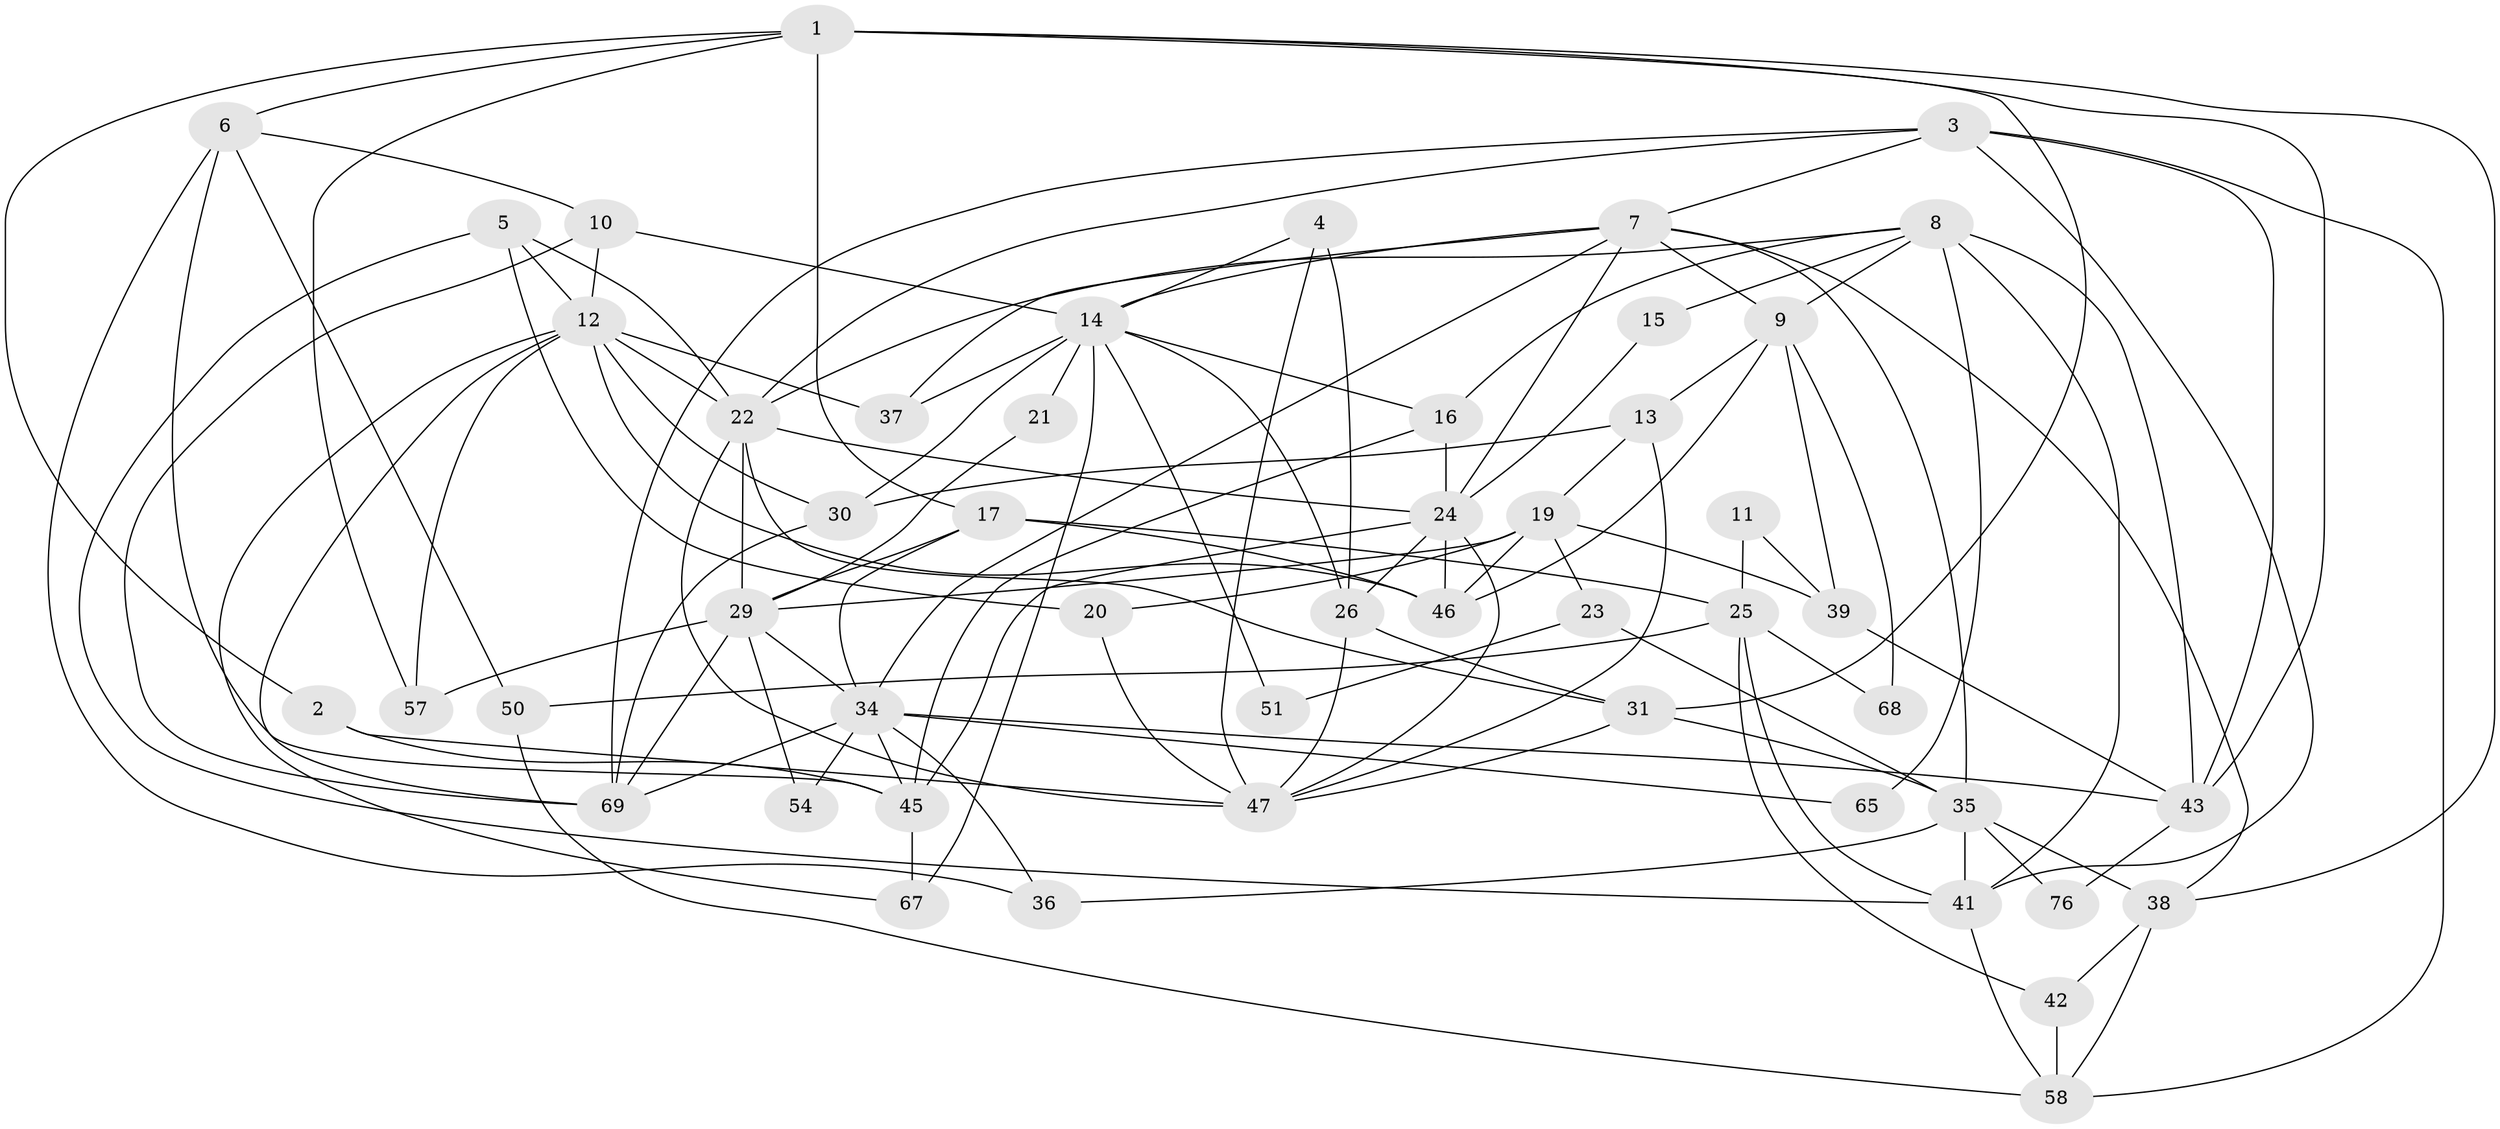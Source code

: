 // Generated by graph-tools (version 1.1) at 2025/23/03/03/25 07:23:59]
// undirected, 50 vertices, 121 edges
graph export_dot {
graph [start="1"]
  node [color=gray90,style=filled];
  1 [super="+33"];
  2;
  3 [super="+55"];
  4;
  5;
  6 [super="+56"];
  7 [super="+27"];
  8 [super="+32"];
  9 [super="+18"];
  10 [super="+62"];
  11;
  12 [super="+77"];
  13;
  14 [super="+53"];
  15;
  16;
  17 [super="+66"];
  19 [super="+72"];
  20;
  21;
  22 [super="+74"];
  23;
  24 [super="+28"];
  25 [super="+61"];
  26 [super="+44"];
  29 [super="+52"];
  30 [super="+59"];
  31;
  34 [super="+75"];
  35 [super="+60"];
  36;
  37 [super="+40"];
  38;
  39 [super="+49"];
  41 [super="+48"];
  42;
  43 [super="+73"];
  45 [super="+63"];
  46;
  47 [super="+71"];
  50;
  51;
  54;
  57;
  58 [super="+64"];
  65;
  67;
  68;
  69 [super="+70"];
  76;
  1 -- 38;
  1 -- 6 [weight=2];
  1 -- 2;
  1 -- 57;
  1 -- 43 [weight=2];
  1 -- 31;
  1 -- 17;
  2 -- 47;
  2 -- 45;
  3 -- 69;
  3 -- 22;
  3 -- 58;
  3 -- 41;
  3 -- 7;
  3 -- 43;
  4 -- 47;
  4 -- 14;
  4 -- 26;
  5 -- 41;
  5 -- 20;
  5 -- 12;
  5 -- 22;
  6 -- 45;
  6 -- 36;
  6 -- 50;
  6 -- 10;
  7 -- 9;
  7 -- 38;
  7 -- 34;
  7 -- 35;
  7 -- 37;
  7 -- 14;
  7 -- 24;
  8 -- 43;
  8 -- 16;
  8 -- 65 [weight=2];
  8 -- 22;
  8 -- 15;
  8 -- 9;
  8 -- 41;
  9 -- 13;
  9 -- 68;
  9 -- 39;
  9 -- 46;
  10 -- 14;
  10 -- 69;
  10 -- 12;
  11 -- 25;
  11 -- 39;
  12 -- 22;
  12 -- 30 [weight=2];
  12 -- 57;
  12 -- 67;
  12 -- 37;
  12 -- 46;
  12 -- 69;
  13 -- 47;
  13 -- 19;
  13 -- 30;
  14 -- 51;
  14 -- 37;
  14 -- 16;
  14 -- 67;
  14 -- 30;
  14 -- 21;
  14 -- 26;
  15 -- 24;
  16 -- 45 [weight=2];
  16 -- 24;
  17 -- 46;
  17 -- 34;
  17 -- 29;
  17 -- 25;
  19 -- 29;
  19 -- 20;
  19 -- 23;
  19 -- 46;
  19 -- 39;
  20 -- 47;
  21 -- 29;
  22 -- 24;
  22 -- 31;
  22 -- 29;
  22 -- 47;
  23 -- 35;
  23 -- 51;
  24 -- 26;
  24 -- 46;
  24 -- 47;
  24 -- 45;
  25 -- 42;
  25 -- 68;
  25 -- 50;
  25 -- 41;
  26 -- 31;
  26 -- 47;
  29 -- 57;
  29 -- 34;
  29 -- 54;
  29 -- 69;
  30 -- 69;
  31 -- 35;
  31 -- 47;
  34 -- 36;
  34 -- 45;
  34 -- 54;
  34 -- 65;
  34 -- 43;
  34 -- 69;
  35 -- 36;
  35 -- 38;
  35 -- 41;
  35 -- 76;
  38 -- 42;
  38 -- 58;
  39 -- 43;
  41 -- 58;
  42 -- 58;
  43 -- 76;
  45 -- 67;
  50 -- 58;
}
